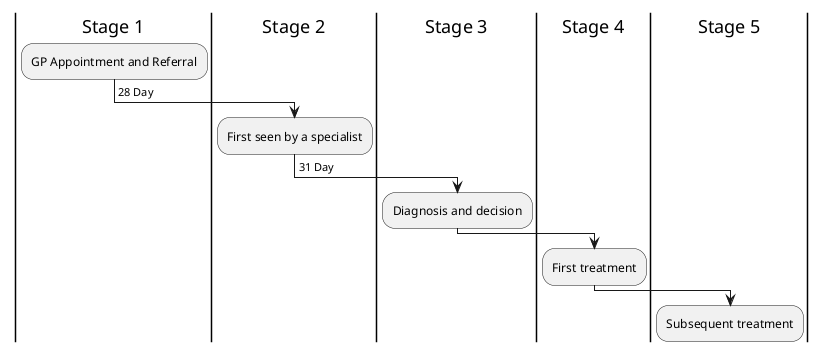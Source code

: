 @startuml


| Stage 1 |
:GP Appointment and Referral;
-> 28 Day;
| Stage 2 |
:First seen by a specialist;
-> 31 Day;
| Stage 3 |
:Diagnosis and decision;

| Stage 4 |
:First treatment;

| Stage 5 |
:Subsequent treatment;

@enduml

skinparam linetype ortho

package "Patient Pathway" as p {

rectangle "GP Appointment and Referral" as gp
rectangle "First seen by a specialist" as sp
rectangle "Diagnosis and decision" as dd
rectangle "First treatment" as t1
rectangle "Subsequent treatment" as t2

note as n28
  28 days
endnote

note as n31
  31 days
endnote

note as n62
  62 days
endnote

gp -> sp
sp -> dd 
dd -> t1
t1 -> t2

}
